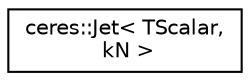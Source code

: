digraph "Graphical Class Hierarchy"
{
 // LATEX_PDF_SIZE
  edge [fontname="Helvetica",fontsize="10",labelfontname="Helvetica",labelfontsize="10"];
  node [fontname="Helvetica",fontsize="10",shape=record];
  rankdir="LR";
  Node0 [label="ceres::Jet\< TScalar,\l kN \>",height=0.2,width=0.4,color="black", fillcolor="white", style="filled",URL="$structceres_1_1_jet.html",tooltip=" "];
}
